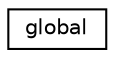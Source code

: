 digraph "Graphical Class Hierarchy"
{
  edge [fontname="Helvetica",fontsize="10",labelfontname="Helvetica",labelfontsize="10"];
  node [fontname="Helvetica",fontsize="10",shape=record];
  rankdir="LR";
  Node0 [label="global",height=0.2,width=0.4,color="black", fillcolor="white", style="filled",URL="$classglobal.html",tooltip="Clase que contiene diferentes tipos de enumeration. "];
}

